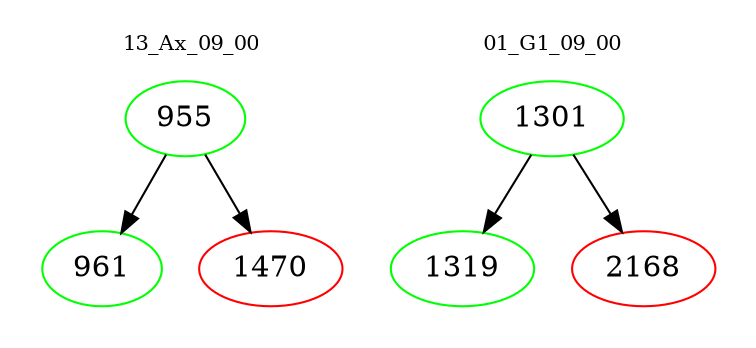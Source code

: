 digraph{
subgraph cluster_0 {
color = white
label = "13_Ax_09_00";
fontsize=10;
T0_955 [label="955", color="green"]
T0_955 -> T0_961 [color="black"]
T0_961 [label="961", color="green"]
T0_955 -> T0_1470 [color="black"]
T0_1470 [label="1470", color="red"]
}
subgraph cluster_1 {
color = white
label = "01_G1_09_00";
fontsize=10;
T1_1301 [label="1301", color="green"]
T1_1301 -> T1_1319 [color="black"]
T1_1319 [label="1319", color="green"]
T1_1301 -> T1_2168 [color="black"]
T1_2168 [label="2168", color="red"]
}
}
